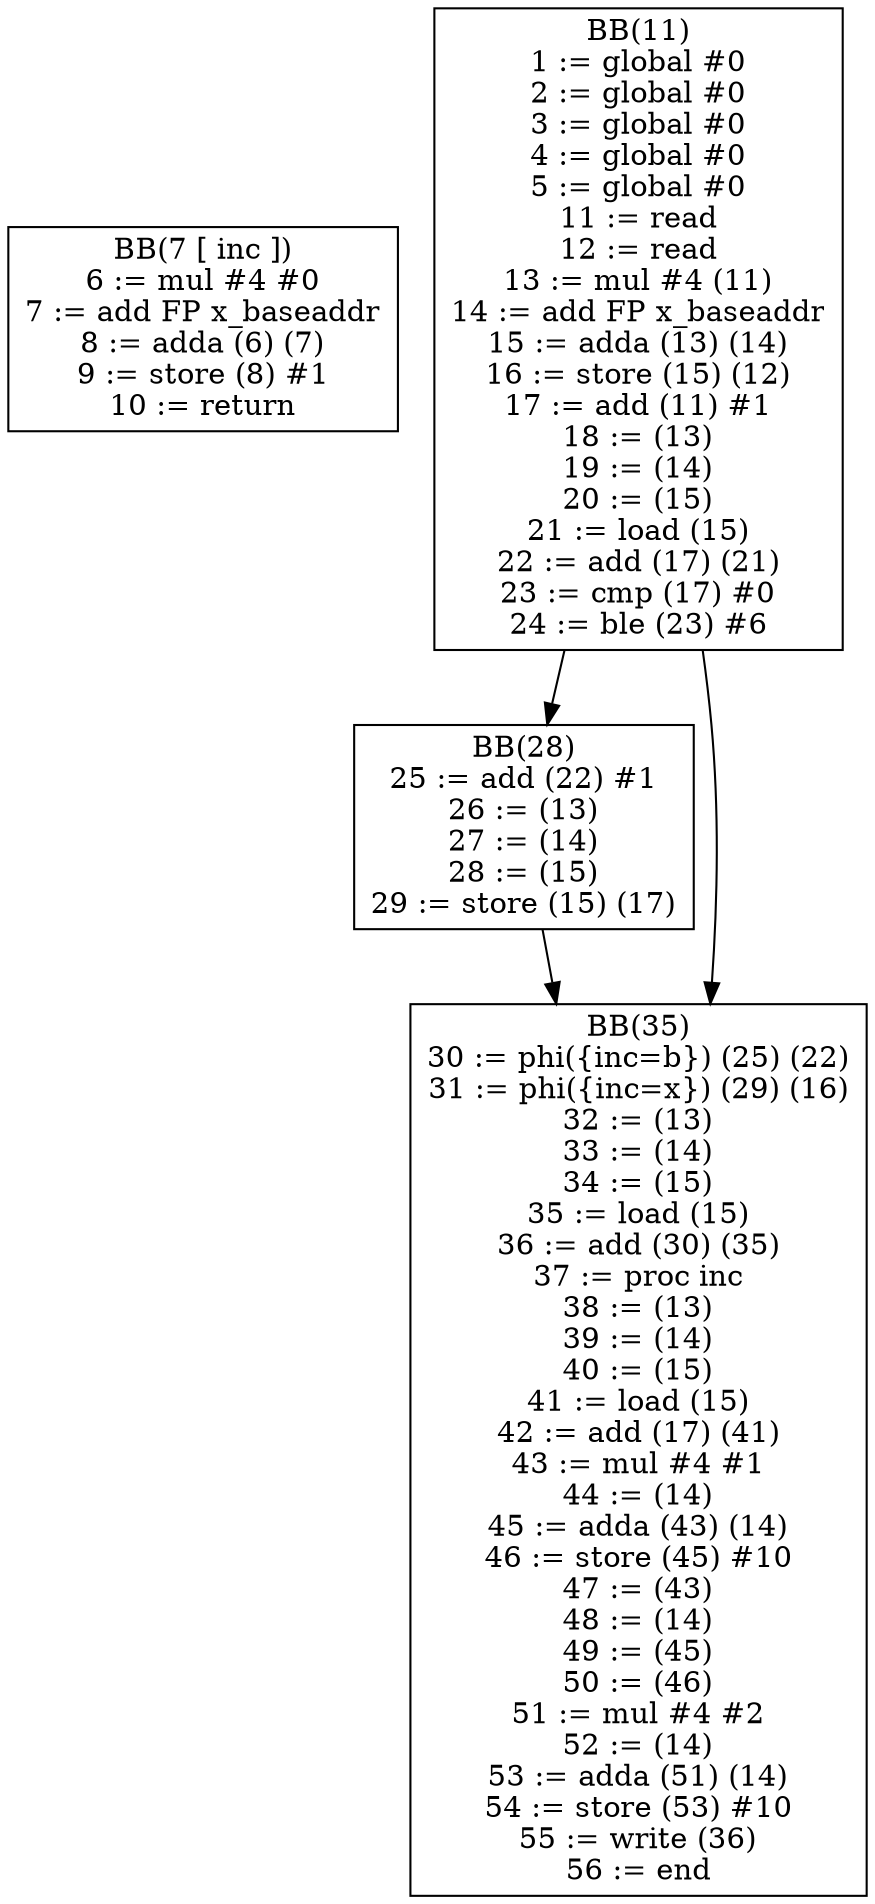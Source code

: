 digraph cfg {
BB7[shape = box, label = "BB(7 [ inc ])\n" + "6 := mul #4 #0\n" + "7 := add FP x_baseaddr\n" + "8 := adda (6) (7)\n" + "9 := store (8) #1\n" + "10 := return\n"];

BB11[shape = box, label = "BB(11)\n" + "1 := global #0\n" + "2 := global #0\n" + "3 := global #0\n" + "4 := global #0\n" + "5 := global #0\n" + "11 := read\n" + "12 := read\n" + "13 := mul #4 (11)\n" + "14 := add FP x_baseaddr\n" + "15 := adda (13) (14)\n" + "16 := store (15) (12)\n" + "17 := add (11) #1\n" + "18 := (13)\n" + "19 := (14)\n" + "20 := (15)\n" + "21 := load (15)\n" + "22 := add (17) (21)\n" + "23 := cmp (17) #0\n" + "24 := ble (23) #6\n"];
BB28[shape = box, label = "BB(28)\n" + "25 := add (22) #1\n" + "26 := (13)\n" + "27 := (14)\n" + "28 := (15)\n" + "29 := store (15) (17)\n"];
BB35[shape = box, label = "BB(35)\n" + "30 := phi({inc=b}) (25) (22)\n" + "31 := phi({inc=x}) (29) (16)\n" + "32 := (13)\n" + "33 := (14)\n" + "34 := (15)\n" + "35 := load (15)\n" + "36 := add (30) (35)\n" + "37 := proc inc\n" + "38 := (13)\n" + "39 := (14)\n" + "40 := (15)\n" + "41 := load (15)\n" + "42 := add (17) (41)\n" + "43 := mul #4 #1\n" + "44 := (14)\n" + "45 := adda (43) (14)\n" + "46 := store (45) #10\n" + "47 := (43)\n" + "48 := (14)\n" + "49 := (45)\n" + "50 := (46)\n" + "51 := mul #4 #2\n" + "52 := (14)\n" + "53 := adda (51) (14)\n" + "54 := store (53) #10\n" + "55 := write (36)\n" + "56 := end\n"];
BB11 -> BB28;
BB11 -> BB35;
BB28 -> BB35;
}
